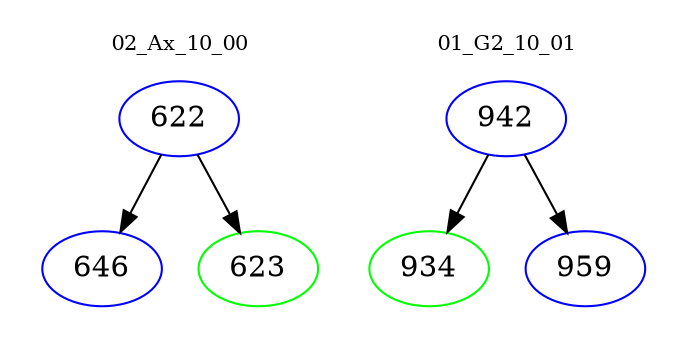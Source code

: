 digraph{
subgraph cluster_0 {
color = white
label = "02_Ax_10_00";
fontsize=10;
T0_622 [label="622", color="blue"]
T0_622 -> T0_646 [color="black"]
T0_646 [label="646", color="blue"]
T0_622 -> T0_623 [color="black"]
T0_623 [label="623", color="green"]
}
subgraph cluster_1 {
color = white
label = "01_G2_10_01";
fontsize=10;
T1_942 [label="942", color="blue"]
T1_942 -> T1_934 [color="black"]
T1_934 [label="934", color="green"]
T1_942 -> T1_959 [color="black"]
T1_959 [label="959", color="blue"]
}
}
